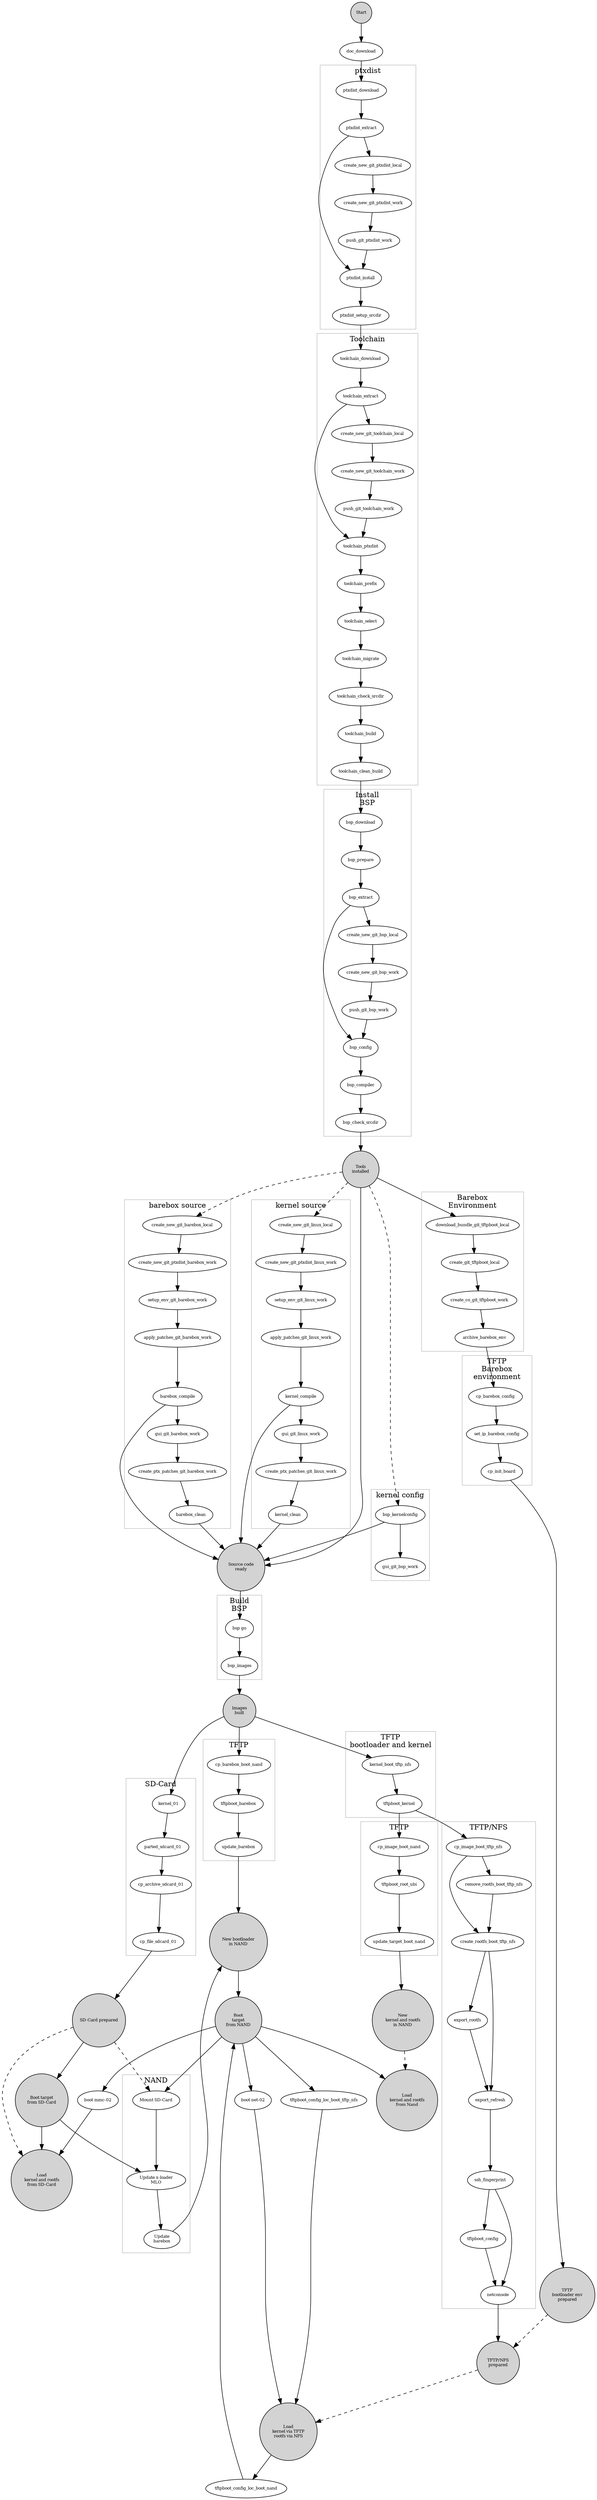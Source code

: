 digraph g {
node [
fontsize = "8"
];
Start[shape=circle style=filled ];
tools_installed[label="Tools\ninstalled" shape=circle style=filled ];
tools_installed[label="Tools\ninstalled" shape=circle style=filled ];
source_ready[label="Source code\nready" shape=circle style=filled ];
bsp_go[label="bsp go" ];
images_built[label="Images\nbuilt" shape=circle style=filled ];
sdcard_prepared[label="SD-Card prepared" shape=circle style=filled ];
boot_sdcard[label="Boot target\nfrom SD-Card" shape=circle style=filled ];
boot_sdcard_kernel_rootfs[label="Load\nkernel and rootfs\nfrom SD-Card" shape=circle style=filled ];
boot_nand[label="Boot\ntarget\nfrom NAND" shape=circle style=filled ];
boot_mmc_02[label="boot mmc-02" ];
boot_sdcard_kernel_rootfs[label="Load\nkernel and rootfs\nfrom SD-Card" shape=circle style=filled ];
sdcard_prepared[label="SD-Card prepared" shape=circle style=filled ];
boot_sdcard_kernel_rootfs[label="Load\nkernel and rootfs\nfrom SD-Card" shape=circle style=filled ];
images_built[label="Images\nbuilt" shape=circle style=filled ];
sdcard_prepared[label="SD-Card prepared" shape=circle style=filled ];
boot_nand[label="Boot\ntarget\nfrom NAND" shape=circle style=filled ];
mount_sd_card[label="Mount SD-Card" ];
update_x_loader_MLO[label="Update x-loader\nMLO" ];
update_barebox_sdcard[label="Update\nbarebox" ];
new_booloader_NAND[label="New bootloader\nin NAND" shape=circle style=filled ];
boot_nand[label="Boot\ntarget\nfrom NAND" shape=circle style=filled ];
boot_nand_kernel_rootfs[label="Load\nkernel and rootfs\nfrom Nand" shape=circle style=filled ];
boot_sdcard[label="Boot target\nfrom SD-Card" shape=circle style=filled ];
update_x_loader_MLO[label="Update x-loader\nMLO" ];
sdcard_prepared[label="SD-Card prepared" shape=circle style=filled ];
mount_sd_card[label="Mount SD-Card" ];
images_built[label="Images\nbuilt" shape=circle style=filled ];
new_booloader_NAND[label="New bootloader\nin NAND" shape=circle style=filled ];
images_built[label="Images\nbuilt" shape=circle style=filled ];
new_ubifs_NAND[label="New\nkernel and rootfs\nin NAND" shape=circle style=filled ];
new_ubifs_NAND[label="New\nkernel and rootfs\nin NAND" shape=circle style=filled ];
boot_nand_kernel_rootfs[label="Load\nkernel and rootfs\nfrom Nand" shape=circle style=filled ];
tftp_env_prepared[label="TFTP\nbootloader env\nprepared" shape=circle style=filled ];
tftp_env_prepared[label="TFTP\nbootloader env\nprepared" shape=circle style=filled ];
tftp_nfs_prepared[label="TFTP/NFS\nprepared" shape=circle style=filled ];
boot_tftp_nfs[label="Load\nkernel via TFTP\nrootfs via NFS" shape=circle style=filled ];
boot_nand[label="Boot\ntarget\nfrom NAND" shape=circle style=filled ];
boot_net_02[label="boot net-02" ];
boot_tftp_nfs[label="Load\nkernel via TFTP\nrootfs via NFS" shape=circle style=filled ];
boot_nand[label="Boot\ntarget\nfrom NAND" shape=circle style=filled ];
boot_tftp_nfs[label="Load\nkernel via TFTP\nrootfs via NFS" shape=circle style=filled ];
images_built[label="Images\nbuilt" shape=circle style=filled ];
tftp_nfs_prepared[label="TFTP/NFS\nprepared" shape=circle style=filled ];
boot_tftp_nfs[label="Load\nkernel via TFTP\nrootfs via NFS" shape=circle style=filled ];
boot_nand[label="Boot\ntarget\nfrom NAND" shape=circle style=filled ];
Start[shape=circle style=filled ];
tools_installed[label="Tools\ninstalled" shape=circle style=filled ];
Start[shape=circle style=filled ];
tools_installed[label="Tools\ninstalled" shape=circle style=filled ];
tools_installed[label="Tools\ninstalled" shape=circle style=filled ];
source_ready[label="Source code\nready" shape=circle style=filled ];
bsp_go[label="bsp go" ];
images_built[label="Images\nbuilt" shape=circle style=filled ];
tools_installed[label="Tools\ninstalled" shape=circle style=filled ];
tools_installed[label="Tools\ninstalled" shape=circle style=filled ];
source_ready[label="Source code\nready" shape=circle style=filled ];
source_ready[label="Source code\nready" shape=circle style=filled ];
source_ready[label="Source code\nready" shape=circle style=filled ];
tools_installed[label="Tools\ninstalled" shape=circle style=filled ];
source_ready[label="Source code\nready" shape=circle style=filled ];
source_ready[label="Source code\nready" shape=circle style=filled ];
tools_installed[label="Tools\ninstalled" shape=circle style=filled ];
tools_installed[label="Tools\ninstalled" shape=circle style=filled ];
source_ready[label="Source code\nready" shape=circle style=filled ];
source_ready[label="Source code\nready" shape=circle style=filled ];
source_ready[label="Source code\nready" shape=circle style=filled ];
tools_installed[label="Tools\ninstalled" shape=circle style=filled ];
source_ready[label="Source code\nready" shape=circle style=filled ];
source_ready[label="Source code\nready" shape=circle style=filled ];
tools_installed[label="Tools\ninstalled" shape=circle style=filled ];
source_ready[label="Source code\nready" shape=circle style=filled ];
bsp_go[label="bsp go" ];
images_built[label="Images\nbuilt" shape=circle style=filled ];
sdcard_prepared[label="SD-Card prepared" shape=circle style=filled ];
boot_sdcard[label="Boot target\nfrom SD-Card" shape=circle style=filled ];
boot_sdcard_kernel_rootfs[label="Load\nkernel and rootfs\nfrom SD-Card" shape=circle style=filled ];
boot_nand[label="Boot\ntarget\nfrom NAND" shape=circle style=filled ];
boot_mmc_02[label="boot mmc-02" ];
boot_sdcard_kernel_rootfs[label="Load\nkernel and rootfs\nfrom SD-Card" shape=circle style=filled ];
sdcard_prepared[label="SD-Card prepared" shape=circle style=filled ];
boot_sdcard_kernel_rootfs[label="Load\nkernel and rootfs\nfrom SD-Card" shape=circle style=filled ];
images_built[label="Images\nbuilt" shape=circle style=filled ];
sdcard_prepared[label="SD-Card prepared" shape=circle style=filled ];
boot_nand[label="Boot\ntarget\nfrom NAND" shape=circle style=filled ];
mount_sd_card[label="Mount SD-Card" ];
update_x_loader_MLO[label="Update x-loader\nMLO" ];
update_barebox_sdcard[label="Update\nbarebox" ];
new_booloader_NAND[label="New bootloader\nin NAND" shape=circle style=filled ];
boot_nand[label="Boot\ntarget\nfrom NAND" shape=circle style=filled ];
boot_nand_kernel_rootfs[label="Load\nkernel and rootfs\nfrom Nand" shape=circle style=filled ];
boot_sdcard[label="Boot target\nfrom SD-Card" shape=circle style=filled ];
update_x_loader_MLO[label="Update x-loader\nMLO" ];
sdcard_prepared[label="SD-Card prepared" shape=circle style=filled ];
mount_sd_card[label="Mount SD-Card" ];
images_built[label="Images\nbuilt" shape=circle style=filled ];
new_booloader_NAND[label="New bootloader\nin NAND" shape=circle style=filled ];
images_built[label="Images\nbuilt" shape=circle style=filled ];
new_ubifs_NAND[label="New\nkernel and rootfs\nin NAND" shape=circle style=filled ];
new_ubifs_NAND[label="New\nkernel and rootfs\nin NAND" shape=circle style=filled ];
boot_nand_kernel_rootfs[label="Load\nkernel and rootfs\nfrom Nand" shape=circle style=filled ];
tftp_env_prepared[label="TFTP\nbootloader env\nprepared" shape=circle style=filled ];
tftp_env_prepared[label="TFTP\nbootloader env\nprepared" shape=circle style=filled ];
tftp_nfs_prepared[label="TFTP/NFS\nprepared" shape=circle style=filled ];
boot_tftp_nfs[label="Load\nkernel via TFTP\nrootfs via NFS" shape=circle style=filled ];
boot_nand[label="Boot\ntarget\nfrom NAND" shape=circle style=filled ];
boot_net_02[label="boot net-02" ];
boot_tftp_nfs[label="Load\nkernel via TFTP\nrootfs via NFS" shape=circle style=filled ];
boot_nand[label="Boot\ntarget\nfrom NAND" shape=circle style=filled ];
boot_tftp_nfs[label="Load\nkernel via TFTP\nrootfs via NFS" shape=circle style=filled ];
images_built[label="Images\nbuilt" shape=circle style=filled ];
tftp_nfs_prepared[label="TFTP/NFS\nprepared" shape=circle style=filled ];
boot_tftp_nfs[label="Load\nkernel via TFTP\nrootfs via NFS" shape=circle style=filled ];
boot_nand[label="Boot\ntarget\nfrom NAND" shape=circle style=filled ];
sdcard_prepared[label="SD-Card prepared" shape=circle style=filled ];
boot_sdcard[label="Boot target\nfrom SD-Card" shape=circle style=filled ];
boot_sdcard_kernel_rootfs[label="Load\nkernel and rootfs\nfrom SD-Card" shape=circle style=filled ];
boot_nand[label="Boot\ntarget\nfrom NAND" shape=circle style=filled ];
boot_mmc_02[label="boot mmc-02" ];
boot_sdcard_kernel_rootfs[label="Load\nkernel and rootfs\nfrom SD-Card" shape=circle style=filled ];
sdcard_prepared[label="SD-Card prepared" shape=circle style=filled ];
boot_sdcard_kernel_rootfs[label="Load\nkernel and rootfs\nfrom SD-Card" shape=circle style=filled ];
images_built[label="Images\nbuilt" shape=circle style=filled ];
sdcard_prepared[label="SD-Card prepared" shape=circle style=filled ];
boot_nand[label="Boot\ntarget\nfrom NAND" shape=circle style=filled ];
mount_sd_card[label="Mount SD-Card" ];
update_x_loader_MLO[label="Update x-loader\nMLO" ];
update_barebox_sdcard[label="Update\nbarebox" ];
new_booloader_NAND[label="New bootloader\nin NAND" shape=circle style=filled ];
boot_nand[label="Boot\ntarget\nfrom NAND" shape=circle style=filled ];
boot_nand_kernel_rootfs[label="Load\nkernel and rootfs\nfrom Nand" shape=circle style=filled ];
boot_sdcard[label="Boot target\nfrom SD-Card" shape=circle style=filled ];
update_x_loader_MLO[label="Update x-loader\nMLO" ];
sdcard_prepared[label="SD-Card prepared" shape=circle style=filled ];
mount_sd_card[label="Mount SD-Card" ];
images_built[label="Images\nbuilt" shape=circle style=filled ];
new_booloader_NAND[label="New bootloader\nin NAND" shape=circle style=filled ];
images_built[label="Images\nbuilt" shape=circle style=filled ];
new_ubifs_NAND[label="New\nkernel and rootfs\nin NAND" shape=circle style=filled ];
new_ubifs_NAND[label="New\nkernel and rootfs\nin NAND" shape=circle style=filled ];
boot_nand_kernel_rootfs[label="Load\nkernel and rootfs\nfrom Nand" shape=circle style=filled ];
tftp_env_prepared[label="TFTP\nbootloader env\nprepared" shape=circle style=filled ];
tftp_env_prepared[label="TFTP\nbootloader env\nprepared" shape=circle style=filled ];
tftp_nfs_prepared[label="TFTP/NFS\nprepared" shape=circle style=filled ];
boot_tftp_nfs[label="Load\nkernel via TFTP\nrootfs via NFS" shape=circle style=filled ];
boot_nand[label="Boot\ntarget\nfrom NAND" shape=circle style=filled ];
boot_net_02[label="boot net-02" ];
boot_tftp_nfs[label="Load\nkernel via TFTP\nrootfs via NFS" shape=circle style=filled ];
boot_nand[label="Boot\ntarget\nfrom NAND" shape=circle style=filled ];
boot_tftp_nfs[label="Load\nkernel via TFTP\nrootfs via NFS" shape=circle style=filled ];
images_built[label="Images\nbuilt" shape=circle style=filled ];
tftp_nfs_prepared[label="TFTP/NFS\nprepared" shape=circle style=filled ];
boot_tftp_nfs[label="Load\nkernel via TFTP\nrootfs via NFS" shape=circle style=filled ];
boot_nand[label="Boot\ntarget\nfrom NAND" shape=circle style=filled ];

Start->doc_download->ptxdist_download
subgraph cluster_ptxdist {
label="ptxdist"
color=grey;
ptxdist_download->ptxdist_extract->ptxdist_install->ptxdist_setup_srcdir

}

ptxdist_setup_srcdir->toolchain_download
subgraph cluster_Toolchain {
label="Toolchain"
color=grey;
toolchain_download->toolchain_extract->toolchain_ptxdist->toolchain_prefix->toolchain_select->toolchain_migrate->toolchain_check_srcdir->toolchain_build->toolchain_clean_build

}

toolchain_clean_build->bsp_download
subgraph cluster_install_bsp {
label="Install\nBSP"
color=grey;
bsp_download->bsp_prepare->bsp_extract->bsp_config->bsp_compiler->bsp_check_srcdir

}

bsp_check_srcdir->tools_installed->download_bundle_git_tftpboot_local
subgraph cluster_barebox_env {
label="Barebox\nEnvironment"
color=grey;
download_bundle_git_tftpboot_local->create_git_tftpboot_local->create_co_git_tftpboot_work->archive_barebox_env

}


tools_installed->source_ready->bsp_go
subgraph cluster_build_bsp {
label="Build\nBSP"
color=grey;
bsp_go->bsp_images

}

bsp_images->images_built

sdcard_prepared->boot_sdcard->boot_sdcard_kernel_rootfs

boot_nand->boot_mmc_02->boot_sdcard_kernel_rootfs

sdcard_prepared->boot_sdcard_kernel_rootfs[style=dashed ]

images_built->kernel_01
subgraph cluster_sd_card_fs {
label="SD-Card"
color=grey;
kernel_01->parted_sdcard_01->cp_archive_sdcard_01->cp_file_sdcard_01

}

cp_file_sdcard_01->sdcard_prepared

boot_nand->mount_sd_card
subgraph cluster_NAND_update {
label="NAND"
color=grey;
mount_sd_card->update_x_loader_MLO->update_barebox_sdcard

}

update_barebox_sdcard->new_booloader_NAND->boot_nand->boot_nand_kernel_rootfs

boot_sdcard->update_x_loader_MLO

sdcard_prepared->mount_sd_card[style=dashed ]

images_built->cp_barebox_boot_nand
subgraph cluster_tftp_update_nand {
label="TFTP"
color=grey;
cp_barebox_boot_nand->tftpboot_barebox->update_barebox

}

update_barebox->new_booloader_NAND

images_built->kernel_boot_tftp_nfs
subgraph cluster_tftp_kernel_prepare {
label="TFTP\nbootloader and kernel"
color=grey;
kernel_boot_tftp_nfs->tftpboot_kernel

}

tftpboot_kernel->cp_image_boot_nand
subgraph cluster_tftp_update_ubifs {
label="TFTP"
color=grey;
cp_image_boot_nand->tftpboot_root_ubi->update_target_boot_nand

}

update_target_boot_nand->new_ubifs_NAND

new_ubifs_NAND->boot_nand_kernel_rootfs[style=dashed ]


subgraph cluster_tftp_env {
label="TFTP\nBarebox\nenvironment"
color=grey;
archive_barebox_env->cp_barebox_config->set_ip_barebox_config->cp_init_board

}

cp_init_board->tftp_env_prepared

tftp_env_prepared->tftp_nfs_prepared->boot_tftp_nfs[style=dashed ]

boot_nand->boot_net_02->boot_tftp_nfs

boot_nand->tftpboot_config_loc_boot_tftp_nfs->boot_tftp_nfs

images_built
subgraph cluster_tftp_nfs {
label="TFTP/NFS"
color=grey;
kernel_boot_tftp_nfs tftpboot_kernel->cp_image_boot_tftp_nfs->create_rootfs_boot_tftp_nfs->export_rootfs->export_refresh->ssh_fingerprint->tftpboot_config->netconsole

}

netconsole->tftp_nfs_prepared

boot_tftp_nfs->tftpboot_config_loc_boot_nand->boot_nand

Start doc_download
subgraph cluster_ptxdist {
label="ptxdist"
color=grey;
ptxdist_download ptxdist_extract->create_new_git_ptxdist_local->create_new_git_ptxdist_work->push_git_ptxdist_work->ptxdist_install ptxdist_setup_srcdir

}

subgraph cluster_Toolchain {
label="Toolchain"
color=grey;
toolchain_download toolchain_extract->create_new_git_toolchain_local->create_new_git_toolchain_work->push_git_toolchain_work->toolchain_ptxdist toolchain_prefix toolchain_select toolchain_migrate toolchain_check_srcdir toolchain_build toolchain_clean_build

}

subgraph cluster_install_bsp {
label="Install\nBSP"
color=grey;
bsp_download bsp_prepare bsp_extract->create_new_git_bsp_local->create_new_git_bsp_work->push_git_bsp_work->bsp_config bsp_compiler bsp_check_srcdir

}
 tools_installed
subgraph cluster_barebox_env {
label="Barebox\nEnvironment"
color=grey;
download_bundle_git_tftpboot_local create_git_tftpboot_local create_co_git_tftpboot_work archive_barebox_env

}


Start doc_download
subgraph cluster_ptxdist {
label="ptxdist"
color=grey;
ptxdist_download ptxdist_extract create_new_git_ptxdist_local create_new_git_ptxdist_work push_git_ptxdist_work ptxdist_install ptxdist_setup_srcdir

}

subgraph cluster_Toolchain {
label="Toolchain"
color=grey;
toolchain_download toolchain_extract create_new_git_toolchain_local create_new_git_toolchain_work push_git_toolchain_work toolchain_ptxdist toolchain_prefix toolchain_select toolchain_migrate toolchain_check_srcdir toolchain_build toolchain_clean_build

}

subgraph cluster_install_bsp {
label="Install\nBSP"
color=grey;
bsp_download bsp_prepare bsp_extract create_new_git_bsp_local create_new_git_bsp_work push_git_bsp_work bsp_config bsp_compiler bsp_check_srcdir

}
 tools_installed
subgraph cluster_barebox_env {
label="Barebox\nEnvironment"
color=grey;
download_bundle_git_tftpboot_local create_git_tftpboot_local create_co_git_tftpboot_work archive_barebox_env

}


tools_installed source_ready
subgraph cluster_build_bsp {
label="Build\nBSP"
color=grey;
bsp_go bsp_images

}
 images_built

tools_installed->bsp_kernelconfig[style=dashed ]


subgraph cluster_kernel_config {
label="kernel config"
color=grey;
bsp_kernelconfig->gui_git_bsp_work

}


tools_installed->create_new_git_linux_local[style=dashed ]


subgraph cluster_kernel_source {
label="kernel source"
color=grey;
create_new_git_linux_local->create_new_git_ptxdist_linux_work->setup_env_git_linux_work->apply_patches_git_linux_work->kernel_compile->gui_git_linux_work->create_ptx_patches_git_linux_work->kernel_clean

}

kernel_clean->source_ready

bsp_kernelconfig->source_ready

kernel_compile->source_ready

tools_installed->create_new_git_barebox_local[style=dashed ]


subgraph cluster_barebox_source {
label="barebox source"
color=grey;
create_new_git_barebox_local->create_new_git_ptxdist_barebox_work->setup_env_git_barebox_work->apply_patches_git_barebox_work->barebox_compile->gui_git_barebox_work->create_ptx_patches_git_barebox_work->barebox_clean

}

barebox_clean->source_ready

barebox_compile->source_ready

tools_installed bsp_kernelconfig


subgraph cluster_kernel_config {
label="kernel config"
color=grey;
bsp_kernelconfig gui_git_bsp_work

}


tools_installed create_new_git_linux_local


subgraph cluster_kernel_source {
label="kernel source"
color=grey;
create_new_git_linux_local create_new_git_ptxdist_linux_work setup_env_git_linux_work apply_patches_git_linux_work kernel_compile gui_git_linux_work create_ptx_patches_git_linux_work kernel_clean

}
 source_ready

bsp_kernelconfig source_ready

kernel_compile source_ready

tools_installed create_new_git_barebox_local


subgraph cluster_barebox_source {
label="barebox source"
color=grey;
create_new_git_barebox_local create_new_git_ptxdist_barebox_work setup_env_git_barebox_work apply_patches_git_barebox_work barebox_compile gui_git_barebox_work create_ptx_patches_git_barebox_work barebox_clean

}
 source_ready

barebox_compile source_ready

tools_installed source_ready
subgraph cluster_build_bsp {
label="Build\nBSP"
color=grey;
bsp_go bsp_images

}
 images_built

sdcard_prepared boot_sdcard boot_sdcard_kernel_rootfs

boot_nand boot_mmc_02 boot_sdcard_kernel_rootfs

sdcard_prepared boot_sdcard_kernel_rootfs

images_built
subgraph cluster_sd_card_fs {
label="SD-Card"
color=grey;
kernel_01 parted_sdcard_01 cp_archive_sdcard_01 cp_file_sdcard_01

}
 sdcard_prepared

boot_nand
subgraph cluster_NAND_update {
label="NAND"
color=grey;
mount_sd_card update_x_loader_MLO update_barebox_sdcard

}
 new_booloader_NAND boot_nand boot_nand_kernel_rootfs

boot_sdcard update_x_loader_MLO

sdcard_prepared mount_sd_card

images_built
subgraph cluster_tftp_update_nand {
label="TFTP"
color=grey;
cp_barebox_boot_nand tftpboot_barebox update_barebox

}
 new_booloader_NAND

images_built
subgraph cluster_tftp_kernel_prepare {
label="TFTP\nbootloader and kernel"
color=grey;
kernel_boot_tftp_nfs tftpboot_kernel

}

subgraph cluster_tftp_update_ubifs {
label="TFTP"
color=grey;
cp_image_boot_nand tftpboot_root_ubi update_target_boot_nand

}
 new_ubifs_NAND

new_ubifs_NAND boot_nand_kernel_rootfs


subgraph cluster_tftp_env {
label="TFTP\nBarebox\nenvironment"
color=grey;
archive_barebox_env cp_barebox_config set_ip_barebox_config cp_init_board

}
 tftp_env_prepared

tftp_env_prepared tftp_nfs_prepared boot_tftp_nfs

boot_nand boot_net_02 boot_tftp_nfs

boot_nand tftpboot_config_loc_boot_tftp_nfs boot_tftp_nfs

images_built
subgraph cluster_tftp_nfs {
label="TFTP/NFS"
color=grey;
kernel_boot_tftp_nfs tftpboot_kernel cp_image_boot_tftp_nfs create_rootfs_boot_tftp_nfs export_rootfs export_refresh ssh_fingerprint tftpboot_config netconsole

}
 tftp_nfs_prepared

boot_tftp_nfs tftpboot_config_loc_boot_nand boot_nand

sdcard_prepared boot_sdcard boot_sdcard_kernel_rootfs

boot_nand boot_mmc_02 boot_sdcard_kernel_rootfs

sdcard_prepared boot_sdcard_kernel_rootfs

images_built
subgraph cluster_sd_card_fs {
label="SD-Card"
color=grey;
kernel_01 parted_sdcard_01 cp_archive_sdcard_01 cp_file_sdcard_01

}
 sdcard_prepared

boot_nand
subgraph cluster_NAND_update {
label="NAND"
color=grey;
mount_sd_card update_x_loader_MLO update_barebox_sdcard

}
 new_booloader_NAND boot_nand boot_nand_kernel_rootfs

boot_sdcard update_x_loader_MLO

sdcard_prepared mount_sd_card

images_built
subgraph cluster_tftp_update_nand {
label="TFTP"
color=grey;
cp_barebox_boot_nand tftpboot_barebox update_barebox

}
 new_booloader_NAND

images_built
subgraph cluster_tftp_kernel_prepare {
label="TFTP\nbootloader and kernel"
color=grey;
kernel_boot_tftp_nfs tftpboot_kernel

}

subgraph cluster_tftp_update_ubifs {
label="TFTP"
color=grey;
cp_image_boot_nand tftpboot_root_ubi update_target_boot_nand

}
 new_ubifs_NAND

new_ubifs_NAND boot_nand_kernel_rootfs


subgraph cluster_tftp_env {
label="TFTP\nBarebox\nenvironment"
color=grey;
cp_init_board

}
 tftp_env_prepared

tftp_env_prepared tftp_nfs_prepared boot_tftp_nfs

boot_nand boot_net_02 boot_tftp_nfs

boot_nand tftpboot_config_loc_boot_tftp_nfs boot_tftp_nfs

images_built
subgraph cluster_tftp_nfs {
label="TFTP/NFS"
color=grey;
kernel_boot_tftp_nfs tftpboot_kernel cp_image_boot_tftp_nfs->remove_rootfs_boot_tftp_nfs->create_rootfs_boot_tftp_nfs->export_refresh ssh_fingerprint->netconsole

}
 tftp_nfs_prepared

boot_tftp_nfs tftpboot_config_loc_boot_nand boot_nand



}
